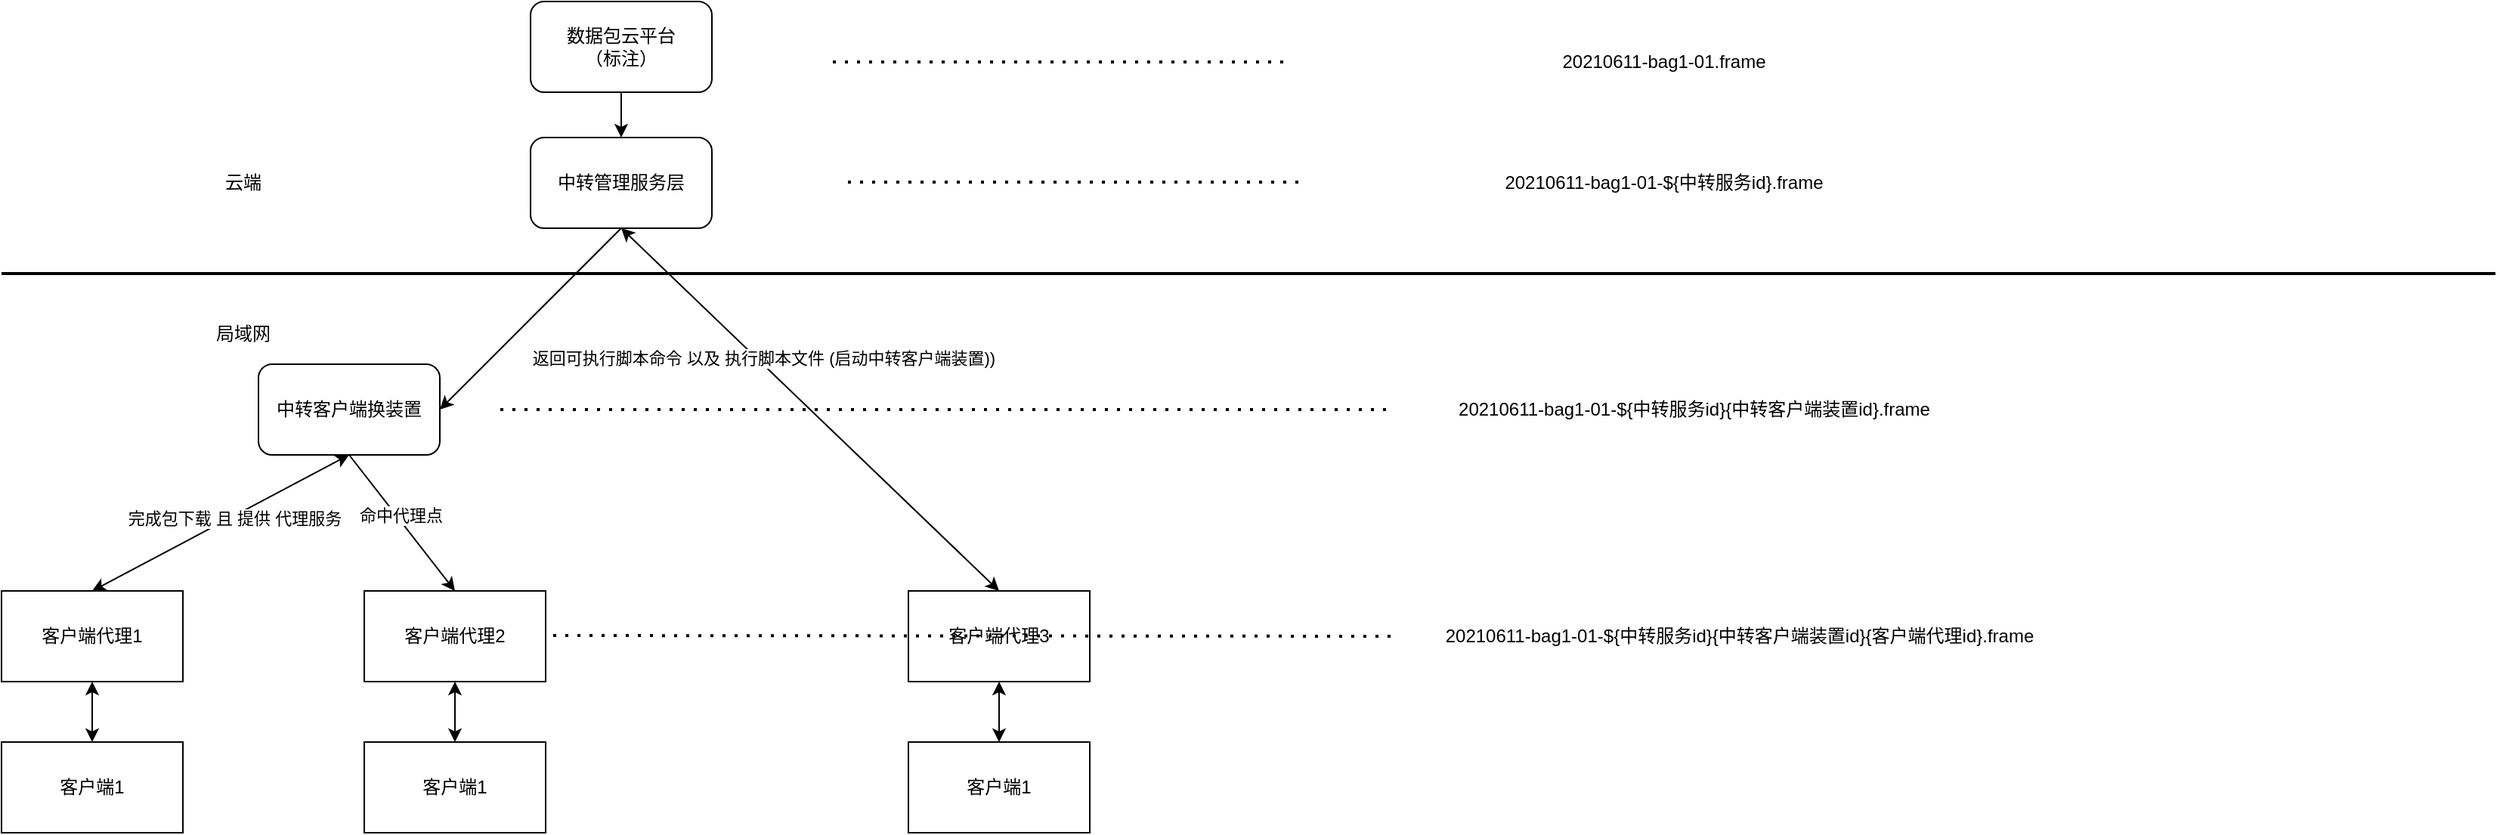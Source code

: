 <mxfile version="14.7.4" type="github">
  <diagram id="tA1-BtXO74qz6d9247cC" name="Page-1">
    <mxGraphModel dx="2066" dy="1128" grid="1" gridSize="10" guides="1" tooltips="1" connect="1" arrows="1" fold="1" page="1" pageScale="1" pageWidth="827" pageHeight="1169" math="0" shadow="0">
      <root>
        <mxCell id="0" />
        <mxCell id="1" parent="0" />
        <mxCell id="bGlqDA3MX0pg0jxU6W6w-1" value="客户端1" style="rounded=0;whiteSpace=wrap;html=1;" parent="1" vertex="1">
          <mxGeometry x="10" y="510" width="120" height="60" as="geometry" />
        </mxCell>
        <mxCell id="bGlqDA3MX0pg0jxU6W6w-4" value="客户端代理1" style="rounded=0;whiteSpace=wrap;html=1;" parent="1" vertex="1">
          <mxGeometry x="10" y="410" width="120" height="60" as="geometry" />
        </mxCell>
        <mxCell id="bGlqDA3MX0pg0jxU6W6w-6" value="" style="endArrow=classic;startArrow=classic;html=1;entryX=0.5;entryY=1;entryDx=0;entryDy=0;" parent="1" target="bGlqDA3MX0pg0jxU6W6w-4" edge="1">
          <mxGeometry width="50" height="50" relative="1" as="geometry">
            <mxPoint x="70" y="510" as="sourcePoint" />
            <mxPoint x="30" y="600" as="targetPoint" />
          </mxGeometry>
        </mxCell>
        <mxCell id="bGlqDA3MX0pg0jxU6W6w-7" value="客户端1" style="rounded=0;whiteSpace=wrap;html=1;" parent="1" vertex="1">
          <mxGeometry x="250" y="510" width="120" height="60" as="geometry" />
        </mxCell>
        <mxCell id="bGlqDA3MX0pg0jxU6W6w-8" value="客户端代理2" style="rounded=0;whiteSpace=wrap;html=1;" parent="1" vertex="1">
          <mxGeometry x="250" y="410" width="120" height="60" as="geometry" />
        </mxCell>
        <mxCell id="bGlqDA3MX0pg0jxU6W6w-9" value="" style="endArrow=classic;startArrow=classic;html=1;entryX=0.5;entryY=1;entryDx=0;entryDy=0;" parent="1" target="bGlqDA3MX0pg0jxU6W6w-8" edge="1">
          <mxGeometry width="50" height="50" relative="1" as="geometry">
            <mxPoint x="310" y="510" as="sourcePoint" />
            <mxPoint x="270" y="600" as="targetPoint" />
          </mxGeometry>
        </mxCell>
        <mxCell id="bGlqDA3MX0pg0jxU6W6w-10" value="客户端1" style="rounded=0;whiteSpace=wrap;html=1;" parent="1" vertex="1">
          <mxGeometry x="610" y="510" width="120" height="60" as="geometry" />
        </mxCell>
        <mxCell id="bGlqDA3MX0pg0jxU6W6w-11" value="客户端代理3" style="rounded=0;whiteSpace=wrap;html=1;" parent="1" vertex="1">
          <mxGeometry x="610" y="410" width="120" height="60" as="geometry" />
        </mxCell>
        <mxCell id="bGlqDA3MX0pg0jxU6W6w-12" value="" style="endArrow=classic;startArrow=classic;html=1;entryX=0.5;entryY=1;entryDx=0;entryDy=0;" parent="1" target="bGlqDA3MX0pg0jxU6W6w-11" edge="1">
          <mxGeometry width="50" height="50" relative="1" as="geometry">
            <mxPoint x="670" y="510" as="sourcePoint" />
            <mxPoint x="630" y="600" as="targetPoint" />
          </mxGeometry>
        </mxCell>
        <mxCell id="bGlqDA3MX0pg0jxU6W6w-25" value="" style="edgeStyle=orthogonalEdgeStyle;rounded=0;orthogonalLoop=1;jettySize=auto;html=1;" parent="1" source="bGlqDA3MX0pg0jxU6W6w-13" target="bGlqDA3MX0pg0jxU6W6w-24" edge="1">
          <mxGeometry relative="1" as="geometry" />
        </mxCell>
        <mxCell id="bGlqDA3MX0pg0jxU6W6w-13" value="数据包云平台&lt;br&gt;（标注）" style="rounded=1;whiteSpace=wrap;html=1;" parent="1" vertex="1">
          <mxGeometry x="360" y="20" width="120" height="60" as="geometry" />
        </mxCell>
        <mxCell id="bGlqDA3MX0pg0jxU6W6w-15" value="中转客户端换装置" style="rounded=1;whiteSpace=wrap;html=1;" parent="1" vertex="1">
          <mxGeometry x="180" y="260" width="120" height="60" as="geometry" />
        </mxCell>
        <mxCell id="bGlqDA3MX0pg0jxU6W6w-18" value="" style="endArrow=classic;startArrow=classic;html=1;entryX=0.5;entryY=1;entryDx=0;entryDy=0;exitX=0.5;exitY=0;exitDx=0;exitDy=0;" parent="1" source="bGlqDA3MX0pg0jxU6W6w-4" target="bGlqDA3MX0pg0jxU6W6w-15" edge="1">
          <mxGeometry width="50" height="50" relative="1" as="geometry">
            <mxPoint x="130" y="460" as="sourcePoint" />
            <mxPoint x="280" y="300" as="targetPoint" />
          </mxGeometry>
        </mxCell>
        <mxCell id="bGlqDA3MX0pg0jxU6W6w-19" value="完成包下载 且 提供 代理服务" style="edgeLabel;html=1;align=center;verticalAlign=middle;resizable=0;points=[];" parent="bGlqDA3MX0pg0jxU6W6w-18" vertex="1" connectable="0">
          <mxGeometry x="0.09" y="-1" relative="1" as="geometry">
            <mxPoint as="offset" />
          </mxGeometry>
        </mxCell>
        <mxCell id="bGlqDA3MX0pg0jxU6W6w-22" value="" style="endArrow=classic;html=1;exitX=0.5;exitY=1;exitDx=0;exitDy=0;entryX=0.5;entryY=0;entryDx=0;entryDy=0;" parent="1" source="bGlqDA3MX0pg0jxU6W6w-15" target="bGlqDA3MX0pg0jxU6W6w-8" edge="1">
          <mxGeometry width="50" height="50" relative="1" as="geometry">
            <mxPoint x="410" y="330" as="sourcePoint" />
            <mxPoint x="390" y="420" as="targetPoint" />
          </mxGeometry>
        </mxCell>
        <mxCell id="bGlqDA3MX0pg0jxU6W6w-23" value="命中代理点" style="edgeLabel;html=1;align=center;verticalAlign=middle;resizable=0;points=[];" parent="bGlqDA3MX0pg0jxU6W6w-22" vertex="1" connectable="0">
          <mxGeometry x="-0.079" y="2" relative="1" as="geometry">
            <mxPoint as="offset" />
          </mxGeometry>
        </mxCell>
        <mxCell id="bGlqDA3MX0pg0jxU6W6w-24" value="中转管理服务层" style="rounded=1;whiteSpace=wrap;html=1;" parent="1" vertex="1">
          <mxGeometry x="360" y="110" width="120" height="60" as="geometry" />
        </mxCell>
        <mxCell id="bGlqDA3MX0pg0jxU6W6w-26" value="" style="endArrow=classic;html=1;exitX=0.5;exitY=1;exitDx=0;exitDy=0;entryX=1;entryY=0.5;entryDx=0;entryDy=0;" parent="1" source="bGlqDA3MX0pg0jxU6W6w-24" target="bGlqDA3MX0pg0jxU6W6w-15" edge="1">
          <mxGeometry width="50" height="50" relative="1" as="geometry">
            <mxPoint x="490" y="370" as="sourcePoint" />
            <mxPoint x="340" y="270" as="targetPoint" />
          </mxGeometry>
        </mxCell>
        <mxCell id="bGlqDA3MX0pg0jxU6W6w-28" value="" style="endArrow=classic;startArrow=classic;html=1;entryX=0.5;entryY=1;entryDx=0;entryDy=0;exitX=0.5;exitY=0;exitDx=0;exitDy=0;" parent="1" source="bGlqDA3MX0pg0jxU6W6w-11" target="bGlqDA3MX0pg0jxU6W6w-24" edge="1">
          <mxGeometry width="50" height="50" relative="1" as="geometry">
            <mxPoint x="670" y="420" as="sourcePoint" />
            <mxPoint x="620" y="300" as="targetPoint" />
          </mxGeometry>
        </mxCell>
        <mxCell id="i9nScJfKlexpNecIIrMA-12" value="返回可执行脚本命令 以及 执行脚本文件 (启动中转客户端装置))" style="edgeLabel;html=1;align=center;verticalAlign=middle;resizable=0;points=[];" vertex="1" connectable="0" parent="bGlqDA3MX0pg0jxU6W6w-28">
          <mxGeometry x="0.265" y="-3" relative="1" as="geometry">
            <mxPoint as="offset" />
          </mxGeometry>
        </mxCell>
        <mxCell id="bGlqDA3MX0pg0jxU6W6w-29" value="" style="endArrow=none;html=1;strokeWidth=2;" parent="1" edge="1">
          <mxGeometry width="50" height="50" relative="1" as="geometry">
            <mxPoint x="10" y="200" as="sourcePoint" />
            <mxPoint x="1660" y="200" as="targetPoint" />
          </mxGeometry>
        </mxCell>
        <mxCell id="bGlqDA3MX0pg0jxU6W6w-30" value="云端" style="text;html=1;strokeColor=none;fillColor=none;align=center;verticalAlign=middle;whiteSpace=wrap;rounded=0;" parent="1" vertex="1">
          <mxGeometry x="150" y="130" width="40" height="20" as="geometry" />
        </mxCell>
        <mxCell id="bGlqDA3MX0pg0jxU6W6w-31" value="局域网" style="text;html=1;strokeColor=none;fillColor=none;align=center;verticalAlign=middle;whiteSpace=wrap;rounded=0;" parent="1" vertex="1">
          <mxGeometry x="150" y="230" width="40" height="20" as="geometry" />
        </mxCell>
        <mxCell id="i9nScJfKlexpNecIIrMA-1" value="" style="endArrow=none;dashed=1;html=1;dashPattern=1 3;strokeWidth=2;" edge="1" parent="1">
          <mxGeometry width="50" height="50" relative="1" as="geometry">
            <mxPoint x="560" y="60" as="sourcePoint" />
            <mxPoint x="860" y="60" as="targetPoint" />
          </mxGeometry>
        </mxCell>
        <mxCell id="i9nScJfKlexpNecIIrMA-2" value="20210611-bag1-01.frame" style="text;html=1;strokeColor=none;fillColor=none;align=center;verticalAlign=middle;whiteSpace=wrap;rounded=0;" vertex="1" parent="1">
          <mxGeometry x="910" y="50" width="400" height="20" as="geometry" />
        </mxCell>
        <mxCell id="i9nScJfKlexpNecIIrMA-5" value="20210611-bag1-01-${中转服务id}.frame" style="text;html=1;strokeColor=none;fillColor=none;align=center;verticalAlign=middle;whiteSpace=wrap;rounded=0;" vertex="1" parent="1">
          <mxGeometry x="910" y="130" width="400" height="20" as="geometry" />
        </mxCell>
        <mxCell id="i9nScJfKlexpNecIIrMA-6" value="" style="endArrow=none;dashed=1;html=1;dashPattern=1 3;strokeWidth=2;" edge="1" parent="1">
          <mxGeometry width="50" height="50" relative="1" as="geometry">
            <mxPoint x="570" y="139.5" as="sourcePoint" />
            <mxPoint x="870" y="139.5" as="targetPoint" />
          </mxGeometry>
        </mxCell>
        <mxCell id="i9nScJfKlexpNecIIrMA-7" value="20210611-bag1-01-${中转服务id}{中转客户端装置id}.frame" style="text;html=1;strokeColor=none;fillColor=none;align=center;verticalAlign=middle;whiteSpace=wrap;rounded=0;" vertex="1" parent="1">
          <mxGeometry x="930" y="280" width="400" height="20" as="geometry" />
        </mxCell>
        <mxCell id="i9nScJfKlexpNecIIrMA-8" value="" style="endArrow=none;dashed=1;html=1;dashPattern=1 3;strokeWidth=2;" edge="1" parent="1" target="i9nScJfKlexpNecIIrMA-7">
          <mxGeometry width="50" height="50" relative="1" as="geometry">
            <mxPoint x="340" y="290" as="sourcePoint" />
            <mxPoint x="760" y="260" as="targetPoint" />
          </mxGeometry>
        </mxCell>
        <mxCell id="i9nScJfKlexpNecIIrMA-9" value="" style="endArrow=none;dashed=1;html=1;dashPattern=1 3;strokeWidth=2;" edge="1" parent="1">
          <mxGeometry width="50" height="50" relative="1" as="geometry">
            <mxPoint x="375" y="439.5" as="sourcePoint" />
            <mxPoint x="930" y="440" as="targetPoint" />
          </mxGeometry>
        </mxCell>
        <mxCell id="i9nScJfKlexpNecIIrMA-10" value="20210611-bag1-01-${中转服务id}{中转客户端装置id}{客户端代理id}.frame" style="text;html=1;strokeColor=none;fillColor=none;align=center;verticalAlign=middle;whiteSpace=wrap;rounded=0;" vertex="1" parent="1">
          <mxGeometry x="960" y="430" width="400" height="20" as="geometry" />
        </mxCell>
      </root>
    </mxGraphModel>
  </diagram>
</mxfile>

